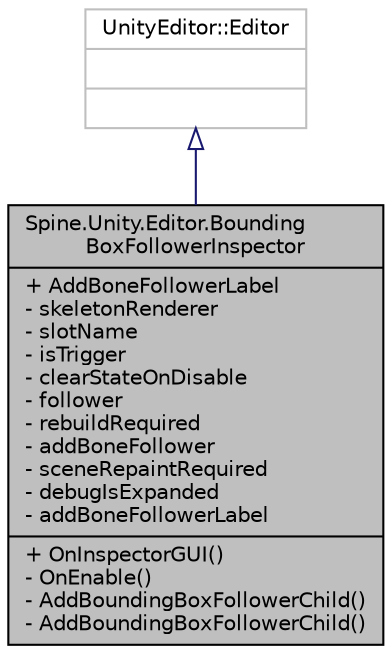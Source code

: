 digraph "Spine.Unity.Editor.BoundingBoxFollowerInspector"
{
 // LATEX_PDF_SIZE
  edge [fontname="Helvetica",fontsize="10",labelfontname="Helvetica",labelfontsize="10"];
  node [fontname="Helvetica",fontsize="10",shape=record];
  Node1 [label="{Spine.Unity.Editor.Bounding\lBoxFollowerInspector\n|+ AddBoneFollowerLabel\l- skeletonRenderer\l- slotName\l- isTrigger\l- clearStateOnDisable\l- follower\l- rebuildRequired\l- addBoneFollower\l- sceneRepaintRequired\l- debugIsExpanded\l- addBoneFollowerLabel\l|+ OnInspectorGUI()\l- OnEnable()\l- AddBoundingBoxFollowerChild()\l- AddBoundingBoxFollowerChild()\l}",height=0.2,width=0.4,color="black", fillcolor="grey75", style="filled", fontcolor="black",tooltip=" "];
  Node2 -> Node1 [dir="back",color="midnightblue",fontsize="10",style="solid",arrowtail="onormal",fontname="Helvetica"];
  Node2 [label="{UnityEditor::Editor\n||}",height=0.2,width=0.4,color="grey75", fillcolor="white", style="filled",tooltip=" "];
}
